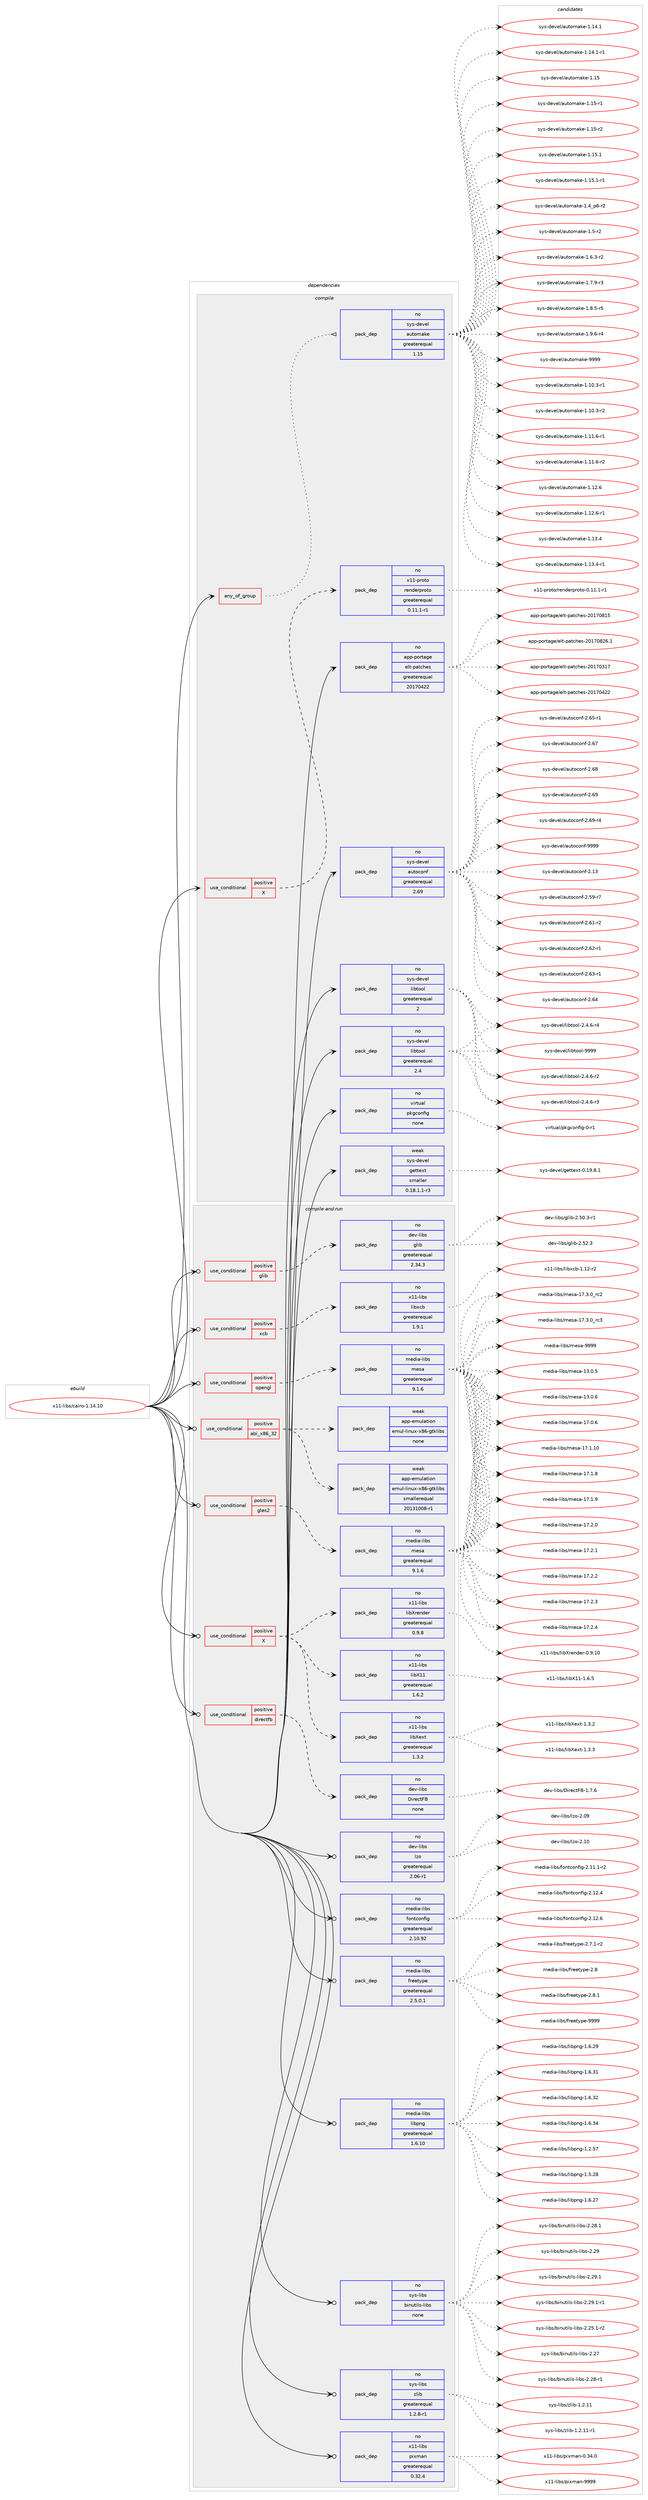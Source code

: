 digraph prolog {

# *************
# Graph options
# *************

newrank=true;
concentrate=true;
compound=true;
graph [rankdir=LR,fontname=Helvetica,fontsize=10,ranksep=1.5];#, ranksep=2.5, nodesep=0.2];
edge  [arrowhead=vee];
node  [fontname=Helvetica,fontsize=10];

# **********
# The ebuild
# **********

subgraph cluster_leftcol {
color=gray;
rank=same;
label=<<i>ebuild</i>>;
id [label="x11-libs/cairo-1.14.10", color=red, width=4, href="../x11-libs/cairo-1.14.10.svg"];
}

# ****************
# The dependencies
# ****************

subgraph cluster_midcol {
color=gray;
label=<<i>dependencies</i>>;
subgraph cluster_compile {
fillcolor="#eeeeee";
style=filled;
label=<<i>compile</i>>;
subgraph any9233 {
dependency515766 [label=<<TABLE BORDER="0" CELLBORDER="1" CELLSPACING="0" CELLPADDING="4"><TR><TD CELLPADDING="10">any_of_group</TD></TR></TABLE>>, shape=none, color=red];subgraph pack384083 {
dependency515767 [label=<<TABLE BORDER="0" CELLBORDER="1" CELLSPACING="0" CELLPADDING="4" WIDTH="220"><TR><TD ROWSPAN="6" CELLPADDING="30">pack_dep</TD></TR><TR><TD WIDTH="110">no</TD></TR><TR><TD>sys-devel</TD></TR><TR><TD>automake</TD></TR><TR><TD>greaterequal</TD></TR><TR><TD>1.15</TD></TR></TABLE>>, shape=none, color=blue];
}
dependency515766:e -> dependency515767:w [weight=20,style="dotted",arrowhead="oinv"];
}
id:e -> dependency515766:w [weight=20,style="solid",arrowhead="vee"];
subgraph cond122111 {
dependency515768 [label=<<TABLE BORDER="0" CELLBORDER="1" CELLSPACING="0" CELLPADDING="4"><TR><TD ROWSPAN="3" CELLPADDING="10">use_conditional</TD></TR><TR><TD>positive</TD></TR><TR><TD>X</TD></TR></TABLE>>, shape=none, color=red];
subgraph pack384084 {
dependency515769 [label=<<TABLE BORDER="0" CELLBORDER="1" CELLSPACING="0" CELLPADDING="4" WIDTH="220"><TR><TD ROWSPAN="6" CELLPADDING="30">pack_dep</TD></TR><TR><TD WIDTH="110">no</TD></TR><TR><TD>x11-proto</TD></TR><TR><TD>renderproto</TD></TR><TR><TD>greaterequal</TD></TR><TR><TD>0.11.1-r1</TD></TR></TABLE>>, shape=none, color=blue];
}
dependency515768:e -> dependency515769:w [weight=20,style="dashed",arrowhead="vee"];
}
id:e -> dependency515768:w [weight=20,style="solid",arrowhead="vee"];
subgraph pack384085 {
dependency515770 [label=<<TABLE BORDER="0" CELLBORDER="1" CELLSPACING="0" CELLPADDING="4" WIDTH="220"><TR><TD ROWSPAN="6" CELLPADDING="30">pack_dep</TD></TR><TR><TD WIDTH="110">no</TD></TR><TR><TD>app-portage</TD></TR><TR><TD>elt-patches</TD></TR><TR><TD>greaterequal</TD></TR><TR><TD>20170422</TD></TR></TABLE>>, shape=none, color=blue];
}
id:e -> dependency515770:w [weight=20,style="solid",arrowhead="vee"];
subgraph pack384086 {
dependency515771 [label=<<TABLE BORDER="0" CELLBORDER="1" CELLSPACING="0" CELLPADDING="4" WIDTH="220"><TR><TD ROWSPAN="6" CELLPADDING="30">pack_dep</TD></TR><TR><TD WIDTH="110">no</TD></TR><TR><TD>sys-devel</TD></TR><TR><TD>autoconf</TD></TR><TR><TD>greaterequal</TD></TR><TR><TD>2.69</TD></TR></TABLE>>, shape=none, color=blue];
}
id:e -> dependency515771:w [weight=20,style="solid",arrowhead="vee"];
subgraph pack384087 {
dependency515772 [label=<<TABLE BORDER="0" CELLBORDER="1" CELLSPACING="0" CELLPADDING="4" WIDTH="220"><TR><TD ROWSPAN="6" CELLPADDING="30">pack_dep</TD></TR><TR><TD WIDTH="110">no</TD></TR><TR><TD>sys-devel</TD></TR><TR><TD>libtool</TD></TR><TR><TD>greaterequal</TD></TR><TR><TD>2</TD></TR></TABLE>>, shape=none, color=blue];
}
id:e -> dependency515772:w [weight=20,style="solid",arrowhead="vee"];
subgraph pack384088 {
dependency515773 [label=<<TABLE BORDER="0" CELLBORDER="1" CELLSPACING="0" CELLPADDING="4" WIDTH="220"><TR><TD ROWSPAN="6" CELLPADDING="30">pack_dep</TD></TR><TR><TD WIDTH="110">no</TD></TR><TR><TD>sys-devel</TD></TR><TR><TD>libtool</TD></TR><TR><TD>greaterequal</TD></TR><TR><TD>2.4</TD></TR></TABLE>>, shape=none, color=blue];
}
id:e -> dependency515773:w [weight=20,style="solid",arrowhead="vee"];
subgraph pack384089 {
dependency515774 [label=<<TABLE BORDER="0" CELLBORDER="1" CELLSPACING="0" CELLPADDING="4" WIDTH="220"><TR><TD ROWSPAN="6" CELLPADDING="30">pack_dep</TD></TR><TR><TD WIDTH="110">no</TD></TR><TR><TD>virtual</TD></TR><TR><TD>pkgconfig</TD></TR><TR><TD>none</TD></TR><TR><TD></TD></TR></TABLE>>, shape=none, color=blue];
}
id:e -> dependency515774:w [weight=20,style="solid",arrowhead="vee"];
subgraph pack384090 {
dependency515775 [label=<<TABLE BORDER="0" CELLBORDER="1" CELLSPACING="0" CELLPADDING="4" WIDTH="220"><TR><TD ROWSPAN="6" CELLPADDING="30">pack_dep</TD></TR><TR><TD WIDTH="110">weak</TD></TR><TR><TD>sys-devel</TD></TR><TR><TD>gettext</TD></TR><TR><TD>smaller</TD></TR><TR><TD>0.18.1.1-r3</TD></TR></TABLE>>, shape=none, color=blue];
}
id:e -> dependency515775:w [weight=20,style="solid",arrowhead="vee"];
}
subgraph cluster_compileandrun {
fillcolor="#eeeeee";
style=filled;
label=<<i>compile and run</i>>;
subgraph cond122112 {
dependency515776 [label=<<TABLE BORDER="0" CELLBORDER="1" CELLSPACING="0" CELLPADDING="4"><TR><TD ROWSPAN="3" CELLPADDING="10">use_conditional</TD></TR><TR><TD>positive</TD></TR><TR><TD>X</TD></TR></TABLE>>, shape=none, color=red];
subgraph pack384091 {
dependency515777 [label=<<TABLE BORDER="0" CELLBORDER="1" CELLSPACING="0" CELLPADDING="4" WIDTH="220"><TR><TD ROWSPAN="6" CELLPADDING="30">pack_dep</TD></TR><TR><TD WIDTH="110">no</TD></TR><TR><TD>x11-libs</TD></TR><TR><TD>libXrender</TD></TR><TR><TD>greaterequal</TD></TR><TR><TD>0.9.8</TD></TR></TABLE>>, shape=none, color=blue];
}
dependency515776:e -> dependency515777:w [weight=20,style="dashed",arrowhead="vee"];
subgraph pack384092 {
dependency515778 [label=<<TABLE BORDER="0" CELLBORDER="1" CELLSPACING="0" CELLPADDING="4" WIDTH="220"><TR><TD ROWSPAN="6" CELLPADDING="30">pack_dep</TD></TR><TR><TD WIDTH="110">no</TD></TR><TR><TD>x11-libs</TD></TR><TR><TD>libXext</TD></TR><TR><TD>greaterequal</TD></TR><TR><TD>1.3.2</TD></TR></TABLE>>, shape=none, color=blue];
}
dependency515776:e -> dependency515778:w [weight=20,style="dashed",arrowhead="vee"];
subgraph pack384093 {
dependency515779 [label=<<TABLE BORDER="0" CELLBORDER="1" CELLSPACING="0" CELLPADDING="4" WIDTH="220"><TR><TD ROWSPAN="6" CELLPADDING="30">pack_dep</TD></TR><TR><TD WIDTH="110">no</TD></TR><TR><TD>x11-libs</TD></TR><TR><TD>libX11</TD></TR><TR><TD>greaterequal</TD></TR><TR><TD>1.6.2</TD></TR></TABLE>>, shape=none, color=blue];
}
dependency515776:e -> dependency515779:w [weight=20,style="dashed",arrowhead="vee"];
}
id:e -> dependency515776:w [weight=20,style="solid",arrowhead="odotvee"];
subgraph cond122113 {
dependency515780 [label=<<TABLE BORDER="0" CELLBORDER="1" CELLSPACING="0" CELLPADDING="4"><TR><TD ROWSPAN="3" CELLPADDING="10">use_conditional</TD></TR><TR><TD>positive</TD></TR><TR><TD>abi_x86_32</TD></TR></TABLE>>, shape=none, color=red];
subgraph pack384094 {
dependency515781 [label=<<TABLE BORDER="0" CELLBORDER="1" CELLSPACING="0" CELLPADDING="4" WIDTH="220"><TR><TD ROWSPAN="6" CELLPADDING="30">pack_dep</TD></TR><TR><TD WIDTH="110">weak</TD></TR><TR><TD>app-emulation</TD></TR><TR><TD>emul-linux-x86-gtklibs</TD></TR><TR><TD>smallerequal</TD></TR><TR><TD>20131008-r1</TD></TR></TABLE>>, shape=none, color=blue];
}
dependency515780:e -> dependency515781:w [weight=20,style="dashed",arrowhead="vee"];
subgraph pack384095 {
dependency515782 [label=<<TABLE BORDER="0" CELLBORDER="1" CELLSPACING="0" CELLPADDING="4" WIDTH="220"><TR><TD ROWSPAN="6" CELLPADDING="30">pack_dep</TD></TR><TR><TD WIDTH="110">weak</TD></TR><TR><TD>app-emulation</TD></TR><TR><TD>emul-linux-x86-gtklibs</TD></TR><TR><TD>none</TD></TR><TR><TD></TD></TR></TABLE>>, shape=none, color=blue];
}
dependency515780:e -> dependency515782:w [weight=20,style="dashed",arrowhead="vee"];
}
id:e -> dependency515780:w [weight=20,style="solid",arrowhead="odotvee"];
subgraph cond122114 {
dependency515783 [label=<<TABLE BORDER="0" CELLBORDER="1" CELLSPACING="0" CELLPADDING="4"><TR><TD ROWSPAN="3" CELLPADDING="10">use_conditional</TD></TR><TR><TD>positive</TD></TR><TR><TD>directfb</TD></TR></TABLE>>, shape=none, color=red];
subgraph pack384096 {
dependency515784 [label=<<TABLE BORDER="0" CELLBORDER="1" CELLSPACING="0" CELLPADDING="4" WIDTH="220"><TR><TD ROWSPAN="6" CELLPADDING="30">pack_dep</TD></TR><TR><TD WIDTH="110">no</TD></TR><TR><TD>dev-libs</TD></TR><TR><TD>DirectFB</TD></TR><TR><TD>none</TD></TR><TR><TD></TD></TR></TABLE>>, shape=none, color=blue];
}
dependency515783:e -> dependency515784:w [weight=20,style="dashed",arrowhead="vee"];
}
id:e -> dependency515783:w [weight=20,style="solid",arrowhead="odotvee"];
subgraph cond122115 {
dependency515785 [label=<<TABLE BORDER="0" CELLBORDER="1" CELLSPACING="0" CELLPADDING="4"><TR><TD ROWSPAN="3" CELLPADDING="10">use_conditional</TD></TR><TR><TD>positive</TD></TR><TR><TD>gles2</TD></TR></TABLE>>, shape=none, color=red];
subgraph pack384097 {
dependency515786 [label=<<TABLE BORDER="0" CELLBORDER="1" CELLSPACING="0" CELLPADDING="4" WIDTH="220"><TR><TD ROWSPAN="6" CELLPADDING="30">pack_dep</TD></TR><TR><TD WIDTH="110">no</TD></TR><TR><TD>media-libs</TD></TR><TR><TD>mesa</TD></TR><TR><TD>greaterequal</TD></TR><TR><TD>9.1.6</TD></TR></TABLE>>, shape=none, color=blue];
}
dependency515785:e -> dependency515786:w [weight=20,style="dashed",arrowhead="vee"];
}
id:e -> dependency515785:w [weight=20,style="solid",arrowhead="odotvee"];
subgraph cond122116 {
dependency515787 [label=<<TABLE BORDER="0" CELLBORDER="1" CELLSPACING="0" CELLPADDING="4"><TR><TD ROWSPAN="3" CELLPADDING="10">use_conditional</TD></TR><TR><TD>positive</TD></TR><TR><TD>glib</TD></TR></TABLE>>, shape=none, color=red];
subgraph pack384098 {
dependency515788 [label=<<TABLE BORDER="0" CELLBORDER="1" CELLSPACING="0" CELLPADDING="4" WIDTH="220"><TR><TD ROWSPAN="6" CELLPADDING="30">pack_dep</TD></TR><TR><TD WIDTH="110">no</TD></TR><TR><TD>dev-libs</TD></TR><TR><TD>glib</TD></TR><TR><TD>greaterequal</TD></TR><TR><TD>2.34.3</TD></TR></TABLE>>, shape=none, color=blue];
}
dependency515787:e -> dependency515788:w [weight=20,style="dashed",arrowhead="vee"];
}
id:e -> dependency515787:w [weight=20,style="solid",arrowhead="odotvee"];
subgraph cond122117 {
dependency515789 [label=<<TABLE BORDER="0" CELLBORDER="1" CELLSPACING="0" CELLPADDING="4"><TR><TD ROWSPAN="3" CELLPADDING="10">use_conditional</TD></TR><TR><TD>positive</TD></TR><TR><TD>opengl</TD></TR></TABLE>>, shape=none, color=red];
subgraph pack384099 {
dependency515790 [label=<<TABLE BORDER="0" CELLBORDER="1" CELLSPACING="0" CELLPADDING="4" WIDTH="220"><TR><TD ROWSPAN="6" CELLPADDING="30">pack_dep</TD></TR><TR><TD WIDTH="110">no</TD></TR><TR><TD>media-libs</TD></TR><TR><TD>mesa</TD></TR><TR><TD>greaterequal</TD></TR><TR><TD>9.1.6</TD></TR></TABLE>>, shape=none, color=blue];
}
dependency515789:e -> dependency515790:w [weight=20,style="dashed",arrowhead="vee"];
}
id:e -> dependency515789:w [weight=20,style="solid",arrowhead="odotvee"];
subgraph cond122118 {
dependency515791 [label=<<TABLE BORDER="0" CELLBORDER="1" CELLSPACING="0" CELLPADDING="4"><TR><TD ROWSPAN="3" CELLPADDING="10">use_conditional</TD></TR><TR><TD>positive</TD></TR><TR><TD>xcb</TD></TR></TABLE>>, shape=none, color=red];
subgraph pack384100 {
dependency515792 [label=<<TABLE BORDER="0" CELLBORDER="1" CELLSPACING="0" CELLPADDING="4" WIDTH="220"><TR><TD ROWSPAN="6" CELLPADDING="30">pack_dep</TD></TR><TR><TD WIDTH="110">no</TD></TR><TR><TD>x11-libs</TD></TR><TR><TD>libxcb</TD></TR><TR><TD>greaterequal</TD></TR><TR><TD>1.9.1</TD></TR></TABLE>>, shape=none, color=blue];
}
dependency515791:e -> dependency515792:w [weight=20,style="dashed",arrowhead="vee"];
}
id:e -> dependency515791:w [weight=20,style="solid",arrowhead="odotvee"];
subgraph pack384101 {
dependency515793 [label=<<TABLE BORDER="0" CELLBORDER="1" CELLSPACING="0" CELLPADDING="4" WIDTH="220"><TR><TD ROWSPAN="6" CELLPADDING="30">pack_dep</TD></TR><TR><TD WIDTH="110">no</TD></TR><TR><TD>dev-libs</TD></TR><TR><TD>lzo</TD></TR><TR><TD>greaterequal</TD></TR><TR><TD>2.06-r1</TD></TR></TABLE>>, shape=none, color=blue];
}
id:e -> dependency515793:w [weight=20,style="solid",arrowhead="odotvee"];
subgraph pack384102 {
dependency515794 [label=<<TABLE BORDER="0" CELLBORDER="1" CELLSPACING="0" CELLPADDING="4" WIDTH="220"><TR><TD ROWSPAN="6" CELLPADDING="30">pack_dep</TD></TR><TR><TD WIDTH="110">no</TD></TR><TR><TD>media-libs</TD></TR><TR><TD>fontconfig</TD></TR><TR><TD>greaterequal</TD></TR><TR><TD>2.10.92</TD></TR></TABLE>>, shape=none, color=blue];
}
id:e -> dependency515794:w [weight=20,style="solid",arrowhead="odotvee"];
subgraph pack384103 {
dependency515795 [label=<<TABLE BORDER="0" CELLBORDER="1" CELLSPACING="0" CELLPADDING="4" WIDTH="220"><TR><TD ROWSPAN="6" CELLPADDING="30">pack_dep</TD></TR><TR><TD WIDTH="110">no</TD></TR><TR><TD>media-libs</TD></TR><TR><TD>freetype</TD></TR><TR><TD>greaterequal</TD></TR><TR><TD>2.5.0.1</TD></TR></TABLE>>, shape=none, color=blue];
}
id:e -> dependency515795:w [weight=20,style="solid",arrowhead="odotvee"];
subgraph pack384104 {
dependency515796 [label=<<TABLE BORDER="0" CELLBORDER="1" CELLSPACING="0" CELLPADDING="4" WIDTH="220"><TR><TD ROWSPAN="6" CELLPADDING="30">pack_dep</TD></TR><TR><TD WIDTH="110">no</TD></TR><TR><TD>media-libs</TD></TR><TR><TD>libpng</TD></TR><TR><TD>greaterequal</TD></TR><TR><TD>1.6.10</TD></TR></TABLE>>, shape=none, color=blue];
}
id:e -> dependency515796:w [weight=20,style="solid",arrowhead="odotvee"];
subgraph pack384105 {
dependency515797 [label=<<TABLE BORDER="0" CELLBORDER="1" CELLSPACING="0" CELLPADDING="4" WIDTH="220"><TR><TD ROWSPAN="6" CELLPADDING="30">pack_dep</TD></TR><TR><TD WIDTH="110">no</TD></TR><TR><TD>sys-libs</TD></TR><TR><TD>binutils-libs</TD></TR><TR><TD>none</TD></TR><TR><TD></TD></TR></TABLE>>, shape=none, color=blue];
}
id:e -> dependency515797:w [weight=20,style="solid",arrowhead="odotvee"];
subgraph pack384106 {
dependency515798 [label=<<TABLE BORDER="0" CELLBORDER="1" CELLSPACING="0" CELLPADDING="4" WIDTH="220"><TR><TD ROWSPAN="6" CELLPADDING="30">pack_dep</TD></TR><TR><TD WIDTH="110">no</TD></TR><TR><TD>sys-libs</TD></TR><TR><TD>zlib</TD></TR><TR><TD>greaterequal</TD></TR><TR><TD>1.2.8-r1</TD></TR></TABLE>>, shape=none, color=blue];
}
id:e -> dependency515798:w [weight=20,style="solid",arrowhead="odotvee"];
subgraph pack384107 {
dependency515799 [label=<<TABLE BORDER="0" CELLBORDER="1" CELLSPACING="0" CELLPADDING="4" WIDTH="220"><TR><TD ROWSPAN="6" CELLPADDING="30">pack_dep</TD></TR><TR><TD WIDTH="110">no</TD></TR><TR><TD>x11-libs</TD></TR><TR><TD>pixman</TD></TR><TR><TD>greaterequal</TD></TR><TR><TD>0.32.4</TD></TR></TABLE>>, shape=none, color=blue];
}
id:e -> dependency515799:w [weight=20,style="solid",arrowhead="odotvee"];
}
subgraph cluster_run {
fillcolor="#eeeeee";
style=filled;
label=<<i>run</i>>;
}
}

# **************
# The candidates
# **************

subgraph cluster_choices {
rank=same;
color=gray;
label=<<i>candidates</i>>;

subgraph choice384083 {
color=black;
nodesep=1;
choice11512111545100101118101108479711711611110997107101454946494846514511449 [label="sys-devel/automake-1.10.3-r1", color=red, width=4,href="../sys-devel/automake-1.10.3-r1.svg"];
choice11512111545100101118101108479711711611110997107101454946494846514511450 [label="sys-devel/automake-1.10.3-r2", color=red, width=4,href="../sys-devel/automake-1.10.3-r2.svg"];
choice11512111545100101118101108479711711611110997107101454946494946544511449 [label="sys-devel/automake-1.11.6-r1", color=red, width=4,href="../sys-devel/automake-1.11.6-r1.svg"];
choice11512111545100101118101108479711711611110997107101454946494946544511450 [label="sys-devel/automake-1.11.6-r2", color=red, width=4,href="../sys-devel/automake-1.11.6-r2.svg"];
choice1151211154510010111810110847971171161111099710710145494649504654 [label="sys-devel/automake-1.12.6", color=red, width=4,href="../sys-devel/automake-1.12.6.svg"];
choice11512111545100101118101108479711711611110997107101454946495046544511449 [label="sys-devel/automake-1.12.6-r1", color=red, width=4,href="../sys-devel/automake-1.12.6-r1.svg"];
choice1151211154510010111810110847971171161111099710710145494649514652 [label="sys-devel/automake-1.13.4", color=red, width=4,href="../sys-devel/automake-1.13.4.svg"];
choice11512111545100101118101108479711711611110997107101454946495146524511449 [label="sys-devel/automake-1.13.4-r1", color=red, width=4,href="../sys-devel/automake-1.13.4-r1.svg"];
choice1151211154510010111810110847971171161111099710710145494649524649 [label="sys-devel/automake-1.14.1", color=red, width=4,href="../sys-devel/automake-1.14.1.svg"];
choice11512111545100101118101108479711711611110997107101454946495246494511449 [label="sys-devel/automake-1.14.1-r1", color=red, width=4,href="../sys-devel/automake-1.14.1-r1.svg"];
choice115121115451001011181011084797117116111109971071014549464953 [label="sys-devel/automake-1.15", color=red, width=4,href="../sys-devel/automake-1.15.svg"];
choice1151211154510010111810110847971171161111099710710145494649534511449 [label="sys-devel/automake-1.15-r1", color=red, width=4,href="../sys-devel/automake-1.15-r1.svg"];
choice1151211154510010111810110847971171161111099710710145494649534511450 [label="sys-devel/automake-1.15-r2", color=red, width=4,href="../sys-devel/automake-1.15-r2.svg"];
choice1151211154510010111810110847971171161111099710710145494649534649 [label="sys-devel/automake-1.15.1", color=red, width=4,href="../sys-devel/automake-1.15.1.svg"];
choice11512111545100101118101108479711711611110997107101454946495346494511449 [label="sys-devel/automake-1.15.1-r1", color=red, width=4,href="../sys-devel/automake-1.15.1-r1.svg"];
choice115121115451001011181011084797117116111109971071014549465295112544511450 [label="sys-devel/automake-1.4_p6-r2", color=red, width=4,href="../sys-devel/automake-1.4_p6-r2.svg"];
choice11512111545100101118101108479711711611110997107101454946534511450 [label="sys-devel/automake-1.5-r2", color=red, width=4,href="../sys-devel/automake-1.5-r2.svg"];
choice115121115451001011181011084797117116111109971071014549465446514511450 [label="sys-devel/automake-1.6.3-r2", color=red, width=4,href="../sys-devel/automake-1.6.3-r2.svg"];
choice115121115451001011181011084797117116111109971071014549465546574511451 [label="sys-devel/automake-1.7.9-r3", color=red, width=4,href="../sys-devel/automake-1.7.9-r3.svg"];
choice115121115451001011181011084797117116111109971071014549465646534511453 [label="sys-devel/automake-1.8.5-r5", color=red, width=4,href="../sys-devel/automake-1.8.5-r5.svg"];
choice115121115451001011181011084797117116111109971071014549465746544511452 [label="sys-devel/automake-1.9.6-r4", color=red, width=4,href="../sys-devel/automake-1.9.6-r4.svg"];
choice115121115451001011181011084797117116111109971071014557575757 [label="sys-devel/automake-9999", color=red, width=4,href="../sys-devel/automake-9999.svg"];
dependency515767:e -> choice11512111545100101118101108479711711611110997107101454946494846514511449:w [style=dotted,weight="100"];
dependency515767:e -> choice11512111545100101118101108479711711611110997107101454946494846514511450:w [style=dotted,weight="100"];
dependency515767:e -> choice11512111545100101118101108479711711611110997107101454946494946544511449:w [style=dotted,weight="100"];
dependency515767:e -> choice11512111545100101118101108479711711611110997107101454946494946544511450:w [style=dotted,weight="100"];
dependency515767:e -> choice1151211154510010111810110847971171161111099710710145494649504654:w [style=dotted,weight="100"];
dependency515767:e -> choice11512111545100101118101108479711711611110997107101454946495046544511449:w [style=dotted,weight="100"];
dependency515767:e -> choice1151211154510010111810110847971171161111099710710145494649514652:w [style=dotted,weight="100"];
dependency515767:e -> choice11512111545100101118101108479711711611110997107101454946495146524511449:w [style=dotted,weight="100"];
dependency515767:e -> choice1151211154510010111810110847971171161111099710710145494649524649:w [style=dotted,weight="100"];
dependency515767:e -> choice11512111545100101118101108479711711611110997107101454946495246494511449:w [style=dotted,weight="100"];
dependency515767:e -> choice115121115451001011181011084797117116111109971071014549464953:w [style=dotted,weight="100"];
dependency515767:e -> choice1151211154510010111810110847971171161111099710710145494649534511449:w [style=dotted,weight="100"];
dependency515767:e -> choice1151211154510010111810110847971171161111099710710145494649534511450:w [style=dotted,weight="100"];
dependency515767:e -> choice1151211154510010111810110847971171161111099710710145494649534649:w [style=dotted,weight="100"];
dependency515767:e -> choice11512111545100101118101108479711711611110997107101454946495346494511449:w [style=dotted,weight="100"];
dependency515767:e -> choice115121115451001011181011084797117116111109971071014549465295112544511450:w [style=dotted,weight="100"];
dependency515767:e -> choice11512111545100101118101108479711711611110997107101454946534511450:w [style=dotted,weight="100"];
dependency515767:e -> choice115121115451001011181011084797117116111109971071014549465446514511450:w [style=dotted,weight="100"];
dependency515767:e -> choice115121115451001011181011084797117116111109971071014549465546574511451:w [style=dotted,weight="100"];
dependency515767:e -> choice115121115451001011181011084797117116111109971071014549465646534511453:w [style=dotted,weight="100"];
dependency515767:e -> choice115121115451001011181011084797117116111109971071014549465746544511452:w [style=dotted,weight="100"];
dependency515767:e -> choice115121115451001011181011084797117116111109971071014557575757:w [style=dotted,weight="100"];
}
subgraph choice384084 {
color=black;
nodesep=1;
choice12049494511211411111611147114101110100101114112114111116111454846494946494511449 [label="x11-proto/renderproto-0.11.1-r1", color=red, width=4,href="../x11-proto/renderproto-0.11.1-r1.svg"];
dependency515769:e -> choice12049494511211411111611147114101110100101114112114111116111454846494946494511449:w [style=dotted,weight="100"];
}
subgraph choice384085 {
color=black;
nodesep=1;
choice97112112451121111141169710310147101108116451129711699104101115455048495548514955 [label="app-portage/elt-patches-20170317", color=red, width=4,href="../app-portage/elt-patches-20170317.svg"];
choice97112112451121111141169710310147101108116451129711699104101115455048495548525050 [label="app-portage/elt-patches-20170422", color=red, width=4,href="../app-portage/elt-patches-20170422.svg"];
choice97112112451121111141169710310147101108116451129711699104101115455048495548564953 [label="app-portage/elt-patches-20170815", color=red, width=4,href="../app-portage/elt-patches-20170815.svg"];
choice971121124511211111411697103101471011081164511297116991041011154550484955485650544649 [label="app-portage/elt-patches-20170826.1", color=red, width=4,href="../app-portage/elt-patches-20170826.1.svg"];
dependency515770:e -> choice97112112451121111141169710310147101108116451129711699104101115455048495548514955:w [style=dotted,weight="100"];
dependency515770:e -> choice97112112451121111141169710310147101108116451129711699104101115455048495548525050:w [style=dotted,weight="100"];
dependency515770:e -> choice97112112451121111141169710310147101108116451129711699104101115455048495548564953:w [style=dotted,weight="100"];
dependency515770:e -> choice971121124511211111411697103101471011081164511297116991041011154550484955485650544649:w [style=dotted,weight="100"];
}
subgraph choice384086 {
color=black;
nodesep=1;
choice115121115451001011181011084797117116111991111101024550464951 [label="sys-devel/autoconf-2.13", color=red, width=4,href="../sys-devel/autoconf-2.13.svg"];
choice1151211154510010111810110847971171161119911111010245504653574511455 [label="sys-devel/autoconf-2.59-r7", color=red, width=4,href="../sys-devel/autoconf-2.59-r7.svg"];
choice1151211154510010111810110847971171161119911111010245504654494511450 [label="sys-devel/autoconf-2.61-r2", color=red, width=4,href="../sys-devel/autoconf-2.61-r2.svg"];
choice1151211154510010111810110847971171161119911111010245504654504511449 [label="sys-devel/autoconf-2.62-r1", color=red, width=4,href="../sys-devel/autoconf-2.62-r1.svg"];
choice1151211154510010111810110847971171161119911111010245504654514511449 [label="sys-devel/autoconf-2.63-r1", color=red, width=4,href="../sys-devel/autoconf-2.63-r1.svg"];
choice115121115451001011181011084797117116111991111101024550465452 [label="sys-devel/autoconf-2.64", color=red, width=4,href="../sys-devel/autoconf-2.64.svg"];
choice1151211154510010111810110847971171161119911111010245504654534511449 [label="sys-devel/autoconf-2.65-r1", color=red, width=4,href="../sys-devel/autoconf-2.65-r1.svg"];
choice115121115451001011181011084797117116111991111101024550465455 [label="sys-devel/autoconf-2.67", color=red, width=4,href="../sys-devel/autoconf-2.67.svg"];
choice115121115451001011181011084797117116111991111101024550465456 [label="sys-devel/autoconf-2.68", color=red, width=4,href="../sys-devel/autoconf-2.68.svg"];
choice115121115451001011181011084797117116111991111101024550465457 [label="sys-devel/autoconf-2.69", color=red, width=4,href="../sys-devel/autoconf-2.69.svg"];
choice1151211154510010111810110847971171161119911111010245504654574511452 [label="sys-devel/autoconf-2.69-r4", color=red, width=4,href="../sys-devel/autoconf-2.69-r4.svg"];
choice115121115451001011181011084797117116111991111101024557575757 [label="sys-devel/autoconf-9999", color=red, width=4,href="../sys-devel/autoconf-9999.svg"];
dependency515771:e -> choice115121115451001011181011084797117116111991111101024550464951:w [style=dotted,weight="100"];
dependency515771:e -> choice1151211154510010111810110847971171161119911111010245504653574511455:w [style=dotted,weight="100"];
dependency515771:e -> choice1151211154510010111810110847971171161119911111010245504654494511450:w [style=dotted,weight="100"];
dependency515771:e -> choice1151211154510010111810110847971171161119911111010245504654504511449:w [style=dotted,weight="100"];
dependency515771:e -> choice1151211154510010111810110847971171161119911111010245504654514511449:w [style=dotted,weight="100"];
dependency515771:e -> choice115121115451001011181011084797117116111991111101024550465452:w [style=dotted,weight="100"];
dependency515771:e -> choice1151211154510010111810110847971171161119911111010245504654534511449:w [style=dotted,weight="100"];
dependency515771:e -> choice115121115451001011181011084797117116111991111101024550465455:w [style=dotted,weight="100"];
dependency515771:e -> choice115121115451001011181011084797117116111991111101024550465456:w [style=dotted,weight="100"];
dependency515771:e -> choice115121115451001011181011084797117116111991111101024550465457:w [style=dotted,weight="100"];
dependency515771:e -> choice1151211154510010111810110847971171161119911111010245504654574511452:w [style=dotted,weight="100"];
dependency515771:e -> choice115121115451001011181011084797117116111991111101024557575757:w [style=dotted,weight="100"];
}
subgraph choice384087 {
color=black;
nodesep=1;
choice1151211154510010111810110847108105981161111111084550465246544511450 [label="sys-devel/libtool-2.4.6-r2", color=red, width=4,href="../sys-devel/libtool-2.4.6-r2.svg"];
choice1151211154510010111810110847108105981161111111084550465246544511451 [label="sys-devel/libtool-2.4.6-r3", color=red, width=4,href="../sys-devel/libtool-2.4.6-r3.svg"];
choice1151211154510010111810110847108105981161111111084550465246544511452 [label="sys-devel/libtool-2.4.6-r4", color=red, width=4,href="../sys-devel/libtool-2.4.6-r4.svg"];
choice1151211154510010111810110847108105981161111111084557575757 [label="sys-devel/libtool-9999", color=red, width=4,href="../sys-devel/libtool-9999.svg"];
dependency515772:e -> choice1151211154510010111810110847108105981161111111084550465246544511450:w [style=dotted,weight="100"];
dependency515772:e -> choice1151211154510010111810110847108105981161111111084550465246544511451:w [style=dotted,weight="100"];
dependency515772:e -> choice1151211154510010111810110847108105981161111111084550465246544511452:w [style=dotted,weight="100"];
dependency515772:e -> choice1151211154510010111810110847108105981161111111084557575757:w [style=dotted,weight="100"];
}
subgraph choice384088 {
color=black;
nodesep=1;
choice1151211154510010111810110847108105981161111111084550465246544511450 [label="sys-devel/libtool-2.4.6-r2", color=red, width=4,href="../sys-devel/libtool-2.4.6-r2.svg"];
choice1151211154510010111810110847108105981161111111084550465246544511451 [label="sys-devel/libtool-2.4.6-r3", color=red, width=4,href="../sys-devel/libtool-2.4.6-r3.svg"];
choice1151211154510010111810110847108105981161111111084550465246544511452 [label="sys-devel/libtool-2.4.6-r4", color=red, width=4,href="../sys-devel/libtool-2.4.6-r4.svg"];
choice1151211154510010111810110847108105981161111111084557575757 [label="sys-devel/libtool-9999", color=red, width=4,href="../sys-devel/libtool-9999.svg"];
dependency515773:e -> choice1151211154510010111810110847108105981161111111084550465246544511450:w [style=dotted,weight="100"];
dependency515773:e -> choice1151211154510010111810110847108105981161111111084550465246544511451:w [style=dotted,weight="100"];
dependency515773:e -> choice1151211154510010111810110847108105981161111111084550465246544511452:w [style=dotted,weight="100"];
dependency515773:e -> choice1151211154510010111810110847108105981161111111084557575757:w [style=dotted,weight="100"];
}
subgraph choice384089 {
color=black;
nodesep=1;
choice11810511411611797108471121071039911111010210510345484511449 [label="virtual/pkgconfig-0-r1", color=red, width=4,href="../virtual/pkgconfig-0-r1.svg"];
dependency515774:e -> choice11810511411611797108471121071039911111010210510345484511449:w [style=dotted,weight="100"];
}
subgraph choice384090 {
color=black;
nodesep=1;
choice1151211154510010111810110847103101116116101120116454846495746564649 [label="sys-devel/gettext-0.19.8.1", color=red, width=4,href="../sys-devel/gettext-0.19.8.1.svg"];
dependency515775:e -> choice1151211154510010111810110847103101116116101120116454846495746564649:w [style=dotted,weight="100"];
}
subgraph choice384091 {
color=black;
nodesep=1;
choice1204949451081059811547108105988811410111010010111445484657464948 [label="x11-libs/libXrender-0.9.10", color=red, width=4,href="../x11-libs/libXrender-0.9.10.svg"];
dependency515777:e -> choice1204949451081059811547108105988811410111010010111445484657464948:w [style=dotted,weight="100"];
}
subgraph choice384092 {
color=black;
nodesep=1;
choice12049494510810598115471081059888101120116454946514650 [label="x11-libs/libXext-1.3.2", color=red, width=4,href="../x11-libs/libXext-1.3.2.svg"];
choice12049494510810598115471081059888101120116454946514651 [label="x11-libs/libXext-1.3.3", color=red, width=4,href="../x11-libs/libXext-1.3.3.svg"];
dependency515778:e -> choice12049494510810598115471081059888101120116454946514650:w [style=dotted,weight="100"];
dependency515778:e -> choice12049494510810598115471081059888101120116454946514651:w [style=dotted,weight="100"];
}
subgraph choice384093 {
color=black;
nodesep=1;
choice120494945108105981154710810598884949454946544653 [label="x11-libs/libX11-1.6.5", color=red, width=4,href="../x11-libs/libX11-1.6.5.svg"];
dependency515779:e -> choice120494945108105981154710810598884949454946544653:w [style=dotted,weight="100"];
}
subgraph choice384094 {
color=black;
nodesep=1;
}
subgraph choice384095 {
color=black;
nodesep=1;
}
subgraph choice384096 {
color=black;
nodesep=1;
choice10010111845108105981154768105114101991167066454946554654 [label="dev-libs/DirectFB-1.7.6", color=red, width=4,href="../dev-libs/DirectFB-1.7.6.svg"];
dependency515784:e -> choice10010111845108105981154768105114101991167066454946554654:w [style=dotted,weight="100"];
}
subgraph choice384097 {
color=black;
nodesep=1;
choice109101100105974510810598115471091011159745495146484653 [label="media-libs/mesa-13.0.5", color=red, width=4,href="../media-libs/mesa-13.0.5.svg"];
choice109101100105974510810598115471091011159745495146484654 [label="media-libs/mesa-13.0.6", color=red, width=4,href="../media-libs/mesa-13.0.6.svg"];
choice109101100105974510810598115471091011159745495546484654 [label="media-libs/mesa-17.0.6", color=red, width=4,href="../media-libs/mesa-17.0.6.svg"];
choice10910110010597451081059811547109101115974549554649464948 [label="media-libs/mesa-17.1.10", color=red, width=4,href="../media-libs/mesa-17.1.10.svg"];
choice109101100105974510810598115471091011159745495546494656 [label="media-libs/mesa-17.1.8", color=red, width=4,href="../media-libs/mesa-17.1.8.svg"];
choice109101100105974510810598115471091011159745495546494657 [label="media-libs/mesa-17.1.9", color=red, width=4,href="../media-libs/mesa-17.1.9.svg"];
choice109101100105974510810598115471091011159745495546504648 [label="media-libs/mesa-17.2.0", color=red, width=4,href="../media-libs/mesa-17.2.0.svg"];
choice109101100105974510810598115471091011159745495546504649 [label="media-libs/mesa-17.2.1", color=red, width=4,href="../media-libs/mesa-17.2.1.svg"];
choice109101100105974510810598115471091011159745495546504650 [label="media-libs/mesa-17.2.2", color=red, width=4,href="../media-libs/mesa-17.2.2.svg"];
choice109101100105974510810598115471091011159745495546504651 [label="media-libs/mesa-17.2.3", color=red, width=4,href="../media-libs/mesa-17.2.3.svg"];
choice109101100105974510810598115471091011159745495546504652 [label="media-libs/mesa-17.2.4", color=red, width=4,href="../media-libs/mesa-17.2.4.svg"];
choice109101100105974510810598115471091011159745495546514648951149950 [label="media-libs/mesa-17.3.0_rc2", color=red, width=4,href="../media-libs/mesa-17.3.0_rc2.svg"];
choice109101100105974510810598115471091011159745495546514648951149951 [label="media-libs/mesa-17.3.0_rc3", color=red, width=4,href="../media-libs/mesa-17.3.0_rc3.svg"];
choice10910110010597451081059811547109101115974557575757 [label="media-libs/mesa-9999", color=red, width=4,href="../media-libs/mesa-9999.svg"];
dependency515786:e -> choice109101100105974510810598115471091011159745495146484653:w [style=dotted,weight="100"];
dependency515786:e -> choice109101100105974510810598115471091011159745495146484654:w [style=dotted,weight="100"];
dependency515786:e -> choice109101100105974510810598115471091011159745495546484654:w [style=dotted,weight="100"];
dependency515786:e -> choice10910110010597451081059811547109101115974549554649464948:w [style=dotted,weight="100"];
dependency515786:e -> choice109101100105974510810598115471091011159745495546494656:w [style=dotted,weight="100"];
dependency515786:e -> choice109101100105974510810598115471091011159745495546494657:w [style=dotted,weight="100"];
dependency515786:e -> choice109101100105974510810598115471091011159745495546504648:w [style=dotted,weight="100"];
dependency515786:e -> choice109101100105974510810598115471091011159745495546504649:w [style=dotted,weight="100"];
dependency515786:e -> choice109101100105974510810598115471091011159745495546504650:w [style=dotted,weight="100"];
dependency515786:e -> choice109101100105974510810598115471091011159745495546504651:w [style=dotted,weight="100"];
dependency515786:e -> choice109101100105974510810598115471091011159745495546504652:w [style=dotted,weight="100"];
dependency515786:e -> choice109101100105974510810598115471091011159745495546514648951149950:w [style=dotted,weight="100"];
dependency515786:e -> choice109101100105974510810598115471091011159745495546514648951149951:w [style=dotted,weight="100"];
dependency515786:e -> choice10910110010597451081059811547109101115974557575757:w [style=dotted,weight="100"];
}
subgraph choice384098 {
color=black;
nodesep=1;
choice10010111845108105981154710310810598455046534846514511449 [label="dev-libs/glib-2.50.3-r1", color=red, width=4,href="../dev-libs/glib-2.50.3-r1.svg"];
choice1001011184510810598115471031081059845504653504651 [label="dev-libs/glib-2.52.3", color=red, width=4,href="../dev-libs/glib-2.52.3.svg"];
dependency515788:e -> choice10010111845108105981154710310810598455046534846514511449:w [style=dotted,weight="100"];
dependency515788:e -> choice1001011184510810598115471031081059845504653504651:w [style=dotted,weight="100"];
}
subgraph choice384099 {
color=black;
nodesep=1;
choice109101100105974510810598115471091011159745495146484653 [label="media-libs/mesa-13.0.5", color=red, width=4,href="../media-libs/mesa-13.0.5.svg"];
choice109101100105974510810598115471091011159745495146484654 [label="media-libs/mesa-13.0.6", color=red, width=4,href="../media-libs/mesa-13.0.6.svg"];
choice109101100105974510810598115471091011159745495546484654 [label="media-libs/mesa-17.0.6", color=red, width=4,href="../media-libs/mesa-17.0.6.svg"];
choice10910110010597451081059811547109101115974549554649464948 [label="media-libs/mesa-17.1.10", color=red, width=4,href="../media-libs/mesa-17.1.10.svg"];
choice109101100105974510810598115471091011159745495546494656 [label="media-libs/mesa-17.1.8", color=red, width=4,href="../media-libs/mesa-17.1.8.svg"];
choice109101100105974510810598115471091011159745495546494657 [label="media-libs/mesa-17.1.9", color=red, width=4,href="../media-libs/mesa-17.1.9.svg"];
choice109101100105974510810598115471091011159745495546504648 [label="media-libs/mesa-17.2.0", color=red, width=4,href="../media-libs/mesa-17.2.0.svg"];
choice109101100105974510810598115471091011159745495546504649 [label="media-libs/mesa-17.2.1", color=red, width=4,href="../media-libs/mesa-17.2.1.svg"];
choice109101100105974510810598115471091011159745495546504650 [label="media-libs/mesa-17.2.2", color=red, width=4,href="../media-libs/mesa-17.2.2.svg"];
choice109101100105974510810598115471091011159745495546504651 [label="media-libs/mesa-17.2.3", color=red, width=4,href="../media-libs/mesa-17.2.3.svg"];
choice109101100105974510810598115471091011159745495546504652 [label="media-libs/mesa-17.2.4", color=red, width=4,href="../media-libs/mesa-17.2.4.svg"];
choice109101100105974510810598115471091011159745495546514648951149950 [label="media-libs/mesa-17.3.0_rc2", color=red, width=4,href="../media-libs/mesa-17.3.0_rc2.svg"];
choice109101100105974510810598115471091011159745495546514648951149951 [label="media-libs/mesa-17.3.0_rc3", color=red, width=4,href="../media-libs/mesa-17.3.0_rc3.svg"];
choice10910110010597451081059811547109101115974557575757 [label="media-libs/mesa-9999", color=red, width=4,href="../media-libs/mesa-9999.svg"];
dependency515790:e -> choice109101100105974510810598115471091011159745495146484653:w [style=dotted,weight="100"];
dependency515790:e -> choice109101100105974510810598115471091011159745495146484654:w [style=dotted,weight="100"];
dependency515790:e -> choice109101100105974510810598115471091011159745495546484654:w [style=dotted,weight="100"];
dependency515790:e -> choice10910110010597451081059811547109101115974549554649464948:w [style=dotted,weight="100"];
dependency515790:e -> choice109101100105974510810598115471091011159745495546494656:w [style=dotted,weight="100"];
dependency515790:e -> choice109101100105974510810598115471091011159745495546494657:w [style=dotted,weight="100"];
dependency515790:e -> choice109101100105974510810598115471091011159745495546504648:w [style=dotted,weight="100"];
dependency515790:e -> choice109101100105974510810598115471091011159745495546504649:w [style=dotted,weight="100"];
dependency515790:e -> choice109101100105974510810598115471091011159745495546504650:w [style=dotted,weight="100"];
dependency515790:e -> choice109101100105974510810598115471091011159745495546504651:w [style=dotted,weight="100"];
dependency515790:e -> choice109101100105974510810598115471091011159745495546504652:w [style=dotted,weight="100"];
dependency515790:e -> choice109101100105974510810598115471091011159745495546514648951149950:w [style=dotted,weight="100"];
dependency515790:e -> choice109101100105974510810598115471091011159745495546514648951149951:w [style=dotted,weight="100"];
dependency515790:e -> choice10910110010597451081059811547109101115974557575757:w [style=dotted,weight="100"];
}
subgraph choice384100 {
color=black;
nodesep=1;
choice120494945108105981154710810598120999845494649504511450 [label="x11-libs/libxcb-1.12-r2", color=red, width=4,href="../x11-libs/libxcb-1.12-r2.svg"];
dependency515792:e -> choice120494945108105981154710810598120999845494649504511450:w [style=dotted,weight="100"];
}
subgraph choice384101 {
color=black;
nodesep=1;
choice1001011184510810598115471081221114550464857 [label="dev-libs/lzo-2.09", color=red, width=4,href="../dev-libs/lzo-2.09.svg"];
choice1001011184510810598115471081221114550464948 [label="dev-libs/lzo-2.10", color=red, width=4,href="../dev-libs/lzo-2.10.svg"];
dependency515793:e -> choice1001011184510810598115471081221114550464857:w [style=dotted,weight="100"];
dependency515793:e -> choice1001011184510810598115471081221114550464948:w [style=dotted,weight="100"];
}
subgraph choice384102 {
color=black;
nodesep=1;
choice1091011001059745108105981154710211111011699111110102105103455046494946494511450 [label="media-libs/fontconfig-2.11.1-r2", color=red, width=4,href="../media-libs/fontconfig-2.11.1-r2.svg"];
choice109101100105974510810598115471021111101169911111010210510345504649504652 [label="media-libs/fontconfig-2.12.4", color=red, width=4,href="../media-libs/fontconfig-2.12.4.svg"];
choice109101100105974510810598115471021111101169911111010210510345504649504654 [label="media-libs/fontconfig-2.12.6", color=red, width=4,href="../media-libs/fontconfig-2.12.6.svg"];
dependency515794:e -> choice1091011001059745108105981154710211111011699111110102105103455046494946494511450:w [style=dotted,weight="100"];
dependency515794:e -> choice109101100105974510810598115471021111101169911111010210510345504649504652:w [style=dotted,weight="100"];
dependency515794:e -> choice109101100105974510810598115471021111101169911111010210510345504649504654:w [style=dotted,weight="100"];
}
subgraph choice384103 {
color=black;
nodesep=1;
choice109101100105974510810598115471021141011011161211121014550465546494511450 [label="media-libs/freetype-2.7.1-r2", color=red, width=4,href="../media-libs/freetype-2.7.1-r2.svg"];
choice1091011001059745108105981154710211410110111612111210145504656 [label="media-libs/freetype-2.8", color=red, width=4,href="../media-libs/freetype-2.8.svg"];
choice10910110010597451081059811547102114101101116121112101455046564649 [label="media-libs/freetype-2.8.1", color=red, width=4,href="../media-libs/freetype-2.8.1.svg"];
choice109101100105974510810598115471021141011011161211121014557575757 [label="media-libs/freetype-9999", color=red, width=4,href="../media-libs/freetype-9999.svg"];
dependency515795:e -> choice109101100105974510810598115471021141011011161211121014550465546494511450:w [style=dotted,weight="100"];
dependency515795:e -> choice1091011001059745108105981154710211410110111612111210145504656:w [style=dotted,weight="100"];
dependency515795:e -> choice10910110010597451081059811547102114101101116121112101455046564649:w [style=dotted,weight="100"];
dependency515795:e -> choice109101100105974510810598115471021141011011161211121014557575757:w [style=dotted,weight="100"];
}
subgraph choice384104 {
color=black;
nodesep=1;
choice109101100105974510810598115471081059811211010345494650465355 [label="media-libs/libpng-1.2.57", color=red, width=4,href="../media-libs/libpng-1.2.57.svg"];
choice109101100105974510810598115471081059811211010345494653465056 [label="media-libs/libpng-1.5.28", color=red, width=4,href="../media-libs/libpng-1.5.28.svg"];
choice109101100105974510810598115471081059811211010345494654465055 [label="media-libs/libpng-1.6.27", color=red, width=4,href="../media-libs/libpng-1.6.27.svg"];
choice109101100105974510810598115471081059811211010345494654465057 [label="media-libs/libpng-1.6.29", color=red, width=4,href="../media-libs/libpng-1.6.29.svg"];
choice109101100105974510810598115471081059811211010345494654465149 [label="media-libs/libpng-1.6.31", color=red, width=4,href="../media-libs/libpng-1.6.31.svg"];
choice109101100105974510810598115471081059811211010345494654465150 [label="media-libs/libpng-1.6.32", color=red, width=4,href="../media-libs/libpng-1.6.32.svg"];
choice109101100105974510810598115471081059811211010345494654465152 [label="media-libs/libpng-1.6.34", color=red, width=4,href="../media-libs/libpng-1.6.34.svg"];
dependency515796:e -> choice109101100105974510810598115471081059811211010345494650465355:w [style=dotted,weight="100"];
dependency515796:e -> choice109101100105974510810598115471081059811211010345494653465056:w [style=dotted,weight="100"];
dependency515796:e -> choice109101100105974510810598115471081059811211010345494654465055:w [style=dotted,weight="100"];
dependency515796:e -> choice109101100105974510810598115471081059811211010345494654465057:w [style=dotted,weight="100"];
dependency515796:e -> choice109101100105974510810598115471081059811211010345494654465149:w [style=dotted,weight="100"];
dependency515796:e -> choice109101100105974510810598115471081059811211010345494654465150:w [style=dotted,weight="100"];
dependency515796:e -> choice109101100105974510810598115471081059811211010345494654465152:w [style=dotted,weight="100"];
}
subgraph choice384105 {
color=black;
nodesep=1;
choice115121115451081059811547981051101171161051081154510810598115455046505346494511450 [label="sys-libs/binutils-libs-2.25.1-r2", color=red, width=4,href="../sys-libs/binutils-libs-2.25.1-r2.svg"];
choice1151211154510810598115479810511011711610510811545108105981154550465055 [label="sys-libs/binutils-libs-2.27", color=red, width=4,href="../sys-libs/binutils-libs-2.27.svg"];
choice11512111545108105981154798105110117116105108115451081059811545504650564511449 [label="sys-libs/binutils-libs-2.28-r1", color=red, width=4,href="../sys-libs/binutils-libs-2.28-r1.svg"];
choice11512111545108105981154798105110117116105108115451081059811545504650564649 [label="sys-libs/binutils-libs-2.28.1", color=red, width=4,href="../sys-libs/binutils-libs-2.28.1.svg"];
choice1151211154510810598115479810511011711610510811545108105981154550465057 [label="sys-libs/binutils-libs-2.29", color=red, width=4,href="../sys-libs/binutils-libs-2.29.svg"];
choice11512111545108105981154798105110117116105108115451081059811545504650574649 [label="sys-libs/binutils-libs-2.29.1", color=red, width=4,href="../sys-libs/binutils-libs-2.29.1.svg"];
choice115121115451081059811547981051101171161051081154510810598115455046505746494511449 [label="sys-libs/binutils-libs-2.29.1-r1", color=red, width=4,href="../sys-libs/binutils-libs-2.29.1-r1.svg"];
dependency515797:e -> choice115121115451081059811547981051101171161051081154510810598115455046505346494511450:w [style=dotted,weight="100"];
dependency515797:e -> choice1151211154510810598115479810511011711610510811545108105981154550465055:w [style=dotted,weight="100"];
dependency515797:e -> choice11512111545108105981154798105110117116105108115451081059811545504650564511449:w [style=dotted,weight="100"];
dependency515797:e -> choice11512111545108105981154798105110117116105108115451081059811545504650564649:w [style=dotted,weight="100"];
dependency515797:e -> choice1151211154510810598115479810511011711610510811545108105981154550465057:w [style=dotted,weight="100"];
dependency515797:e -> choice11512111545108105981154798105110117116105108115451081059811545504650574649:w [style=dotted,weight="100"];
dependency515797:e -> choice115121115451081059811547981051101171161051081154510810598115455046505746494511449:w [style=dotted,weight="100"];
}
subgraph choice384106 {
color=black;
nodesep=1;
choice1151211154510810598115471221081059845494650464949 [label="sys-libs/zlib-1.2.11", color=red, width=4,href="../sys-libs/zlib-1.2.11.svg"];
choice11512111545108105981154712210810598454946504649494511449 [label="sys-libs/zlib-1.2.11-r1", color=red, width=4,href="../sys-libs/zlib-1.2.11-r1.svg"];
dependency515798:e -> choice1151211154510810598115471221081059845494650464949:w [style=dotted,weight="100"];
dependency515798:e -> choice11512111545108105981154712210810598454946504649494511449:w [style=dotted,weight="100"];
}
subgraph choice384107 {
color=black;
nodesep=1;
choice12049494510810598115471121051201099711045484651524648 [label="x11-libs/pixman-0.34.0", color=red, width=4,href="../x11-libs/pixman-0.34.0.svg"];
choice1204949451081059811547112105120109971104557575757 [label="x11-libs/pixman-9999", color=red, width=4,href="../x11-libs/pixman-9999.svg"];
dependency515799:e -> choice12049494510810598115471121051201099711045484651524648:w [style=dotted,weight="100"];
dependency515799:e -> choice1204949451081059811547112105120109971104557575757:w [style=dotted,weight="100"];
}
}

}
